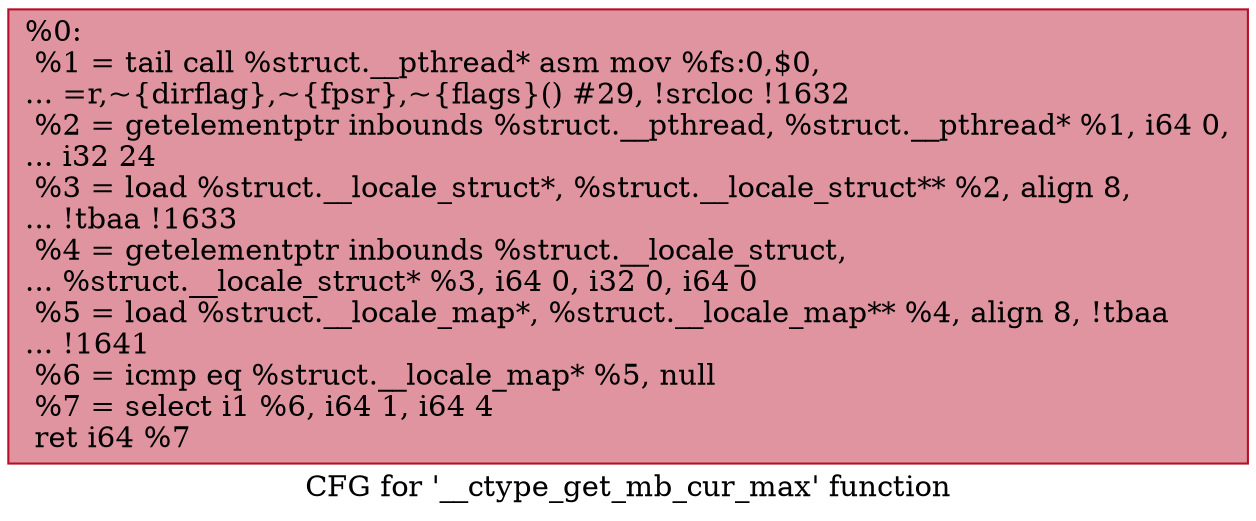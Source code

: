 digraph "CFG for '__ctype_get_mb_cur_max' function" {
	label="CFG for '__ctype_get_mb_cur_max' function";

	Node0x16b26f0 [shape=record,color="#b70d28ff", style=filled, fillcolor="#b70d2870",label="{%0:\l  %1 = tail call %struct.__pthread* asm mov %fs:0,$0,\l... =r,~\{dirflag\},~\{fpsr\},~\{flags\}() #29, !srcloc !1632\l  %2 = getelementptr inbounds %struct.__pthread, %struct.__pthread* %1, i64 0,\l... i32 24\l  %3 = load %struct.__locale_struct*, %struct.__locale_struct** %2, align 8,\l... !tbaa !1633\l  %4 = getelementptr inbounds %struct.__locale_struct,\l... %struct.__locale_struct* %3, i64 0, i32 0, i64 0\l  %5 = load %struct.__locale_map*, %struct.__locale_map** %4, align 8, !tbaa\l... !1641\l  %6 = icmp eq %struct.__locale_map* %5, null\l  %7 = select i1 %6, i64 1, i64 4\l  ret i64 %7\l}"];
}
